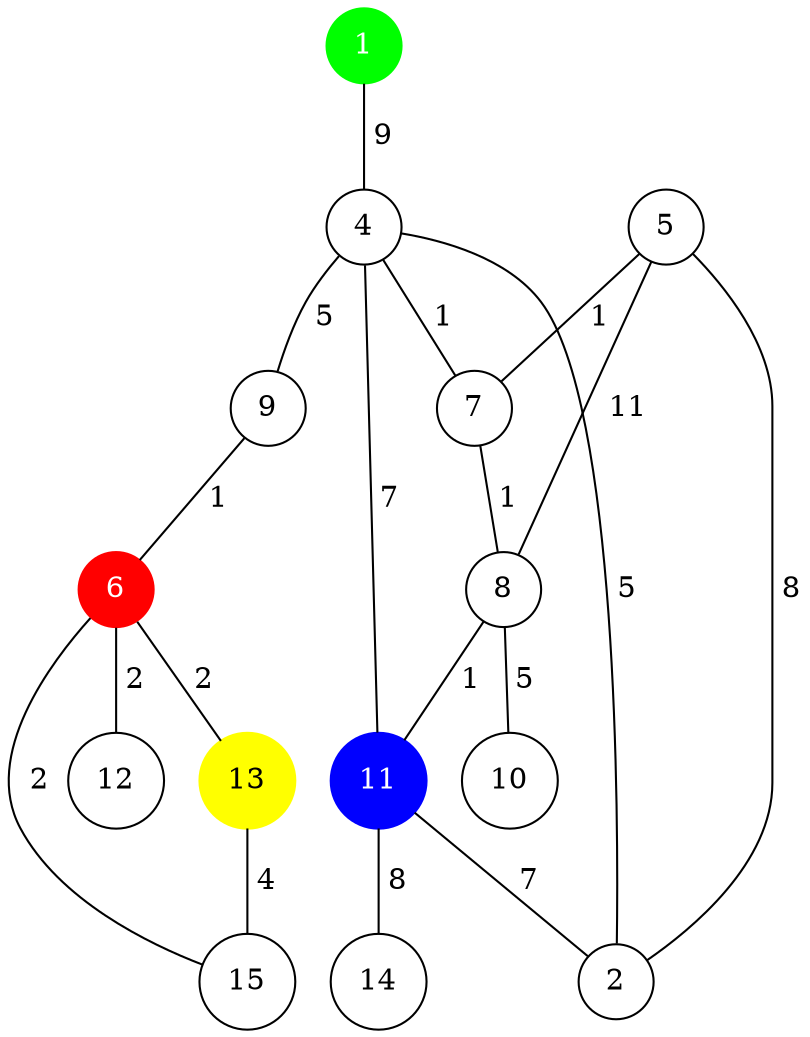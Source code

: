 strict graph {
    node [shape=circle]
    1  [label=1,color=green,style=filled,fontcolor = white]
	2  [label=2]
	4  [label=4]
	5  [label=5]
	6  [label=6,color=red,style=filled,fontcolor = white]
	7  [label=7]
	8  [label=8]
	9  [label=9]
	10 [label=10]
	11 [label=11,color=blue,style=filled,fontcolor = white]
	12 [label=12]
	13 [label=13,color=yellow,style=filled]
	14 [label=14]
	15 [label=15]
	
	1  -- 4   [label=" 9" ,weight=9 ]
	8  -- 10  [label=" 5" ,weight=5 ]
	4  -- 7   [label=" 1" ,weight=1 ]
	4  -- 2   [label=" 5" ,weight=5 ]
	4  -- 9   [label=" 5" ,weight=5 ]
	5  -- 8   [label=" 11",weight=11]
	5  -- 2   [label=" 8" ,weight=8 ]
	5  -- 7   [label=" 1" ,weight=1 ]
	6  -- 15  [label=" 2" ,weight=2 ]
	9  -- 6   [label=" 1" ,weight=1 ]
	6  -- 12  [label=" 2" ,weight=2 ]
	6  -- 13  [label=" 2" ,weight=2 ]
	7  -- 8   [label=" 1" ,weight=1 ]
	8  -- 11  [label=" 1" ,weight=1 ]
	11 -- 2   [label=" 7" ,weight=7 ]
	11 -- 4   [label=" 7" ,weight=7 ]
	11 -- 14  [label=" 8" ,weight=8 ]
	13 -- 15  [label=" 4" ,weight=4 ]
	
} 

